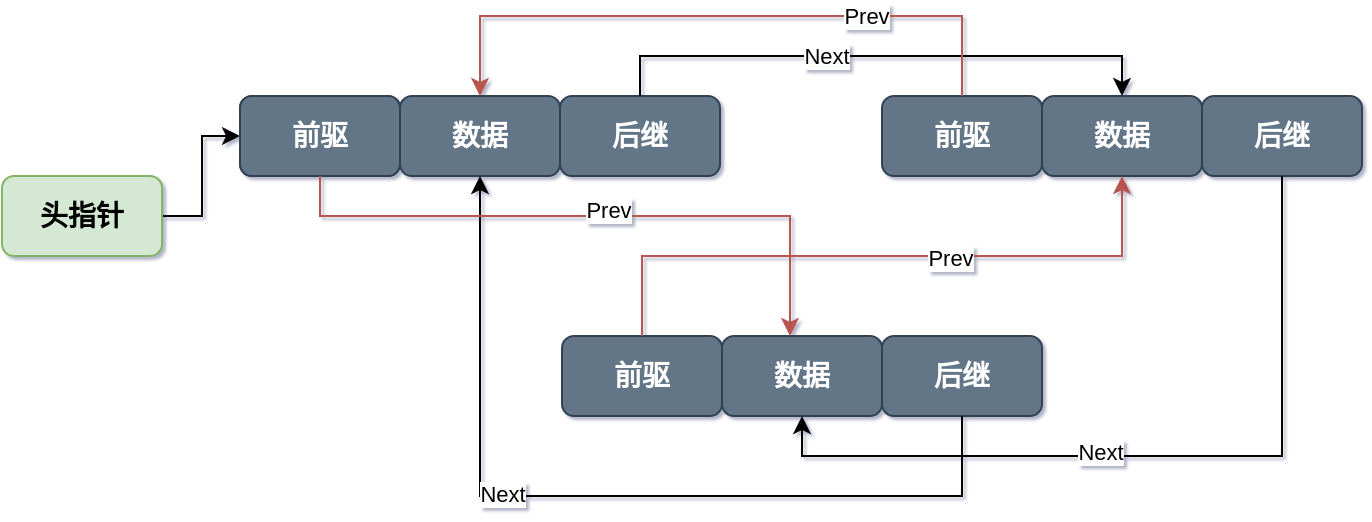 <mxfile version="14.4.8" type="github">
  <diagram id="IPUmBDAsLNvW5vg5e5uW" name="第 1 页">
    <mxGraphModel dx="1422" dy="706" grid="0" gridSize="10" guides="1" tooltips="1" connect="1" arrows="1" fold="1" page="1" pageScale="1" pageWidth="827" pageHeight="1169" math="0" shadow="1">
      <root>
        <mxCell id="0" />
        <mxCell id="1" parent="0" />
        <mxCell id="AC3FZroCjYtWYzpucI6C-62" style="edgeStyle=orthogonalEdgeStyle;rounded=0;orthogonalLoop=1;jettySize=auto;html=1;exitX=1;exitY=0.5;exitDx=0;exitDy=0;entryX=0;entryY=0.5;entryDx=0;entryDy=0;" edge="1" parent="1" source="AC3FZroCjYtWYzpucI6C-19" target="AC3FZroCjYtWYzpucI6C-24">
          <mxGeometry relative="1" as="geometry" />
        </mxCell>
        <mxCell id="AC3FZroCjYtWYzpucI6C-19" value="&lt;font style=&quot;font-size: 14px&quot;&gt;&lt;b&gt;头指针&lt;/b&gt;&lt;/font&gt;" style="rounded=1;whiteSpace=wrap;html=1;fillColor=#d5e8d4;strokeColor=#82b366;" vertex="1" parent="1">
          <mxGeometry x="40" y="200" width="80" height="40" as="geometry" />
        </mxCell>
        <mxCell id="AC3FZroCjYtWYzpucI6C-20" value="&lt;font style=&quot;font-size: 14px&quot;&gt;&lt;b&gt;前驱&lt;/b&gt;&lt;/font&gt;" style="rounded=1;whiteSpace=wrap;html=1;fillColor=#647687;strokeColor=#314354;fontColor=#ffffff;" vertex="1" parent="1">
          <mxGeometry x="159" y="160" width="80" height="40" as="geometry" />
        </mxCell>
        <mxCell id="AC3FZroCjYtWYzpucI6C-40" value="" style="group" vertex="1" connectable="0" parent="1">
          <mxGeometry x="159" y="160" width="240" height="40" as="geometry" />
        </mxCell>
        <mxCell id="AC3FZroCjYtWYzpucI6C-21" value="&lt;font style=&quot;font-size: 14px&quot;&gt;&lt;b&gt;数据&lt;/b&gt;&lt;/font&gt;" style="rounded=1;whiteSpace=wrap;html=1;fillColor=#647687;strokeColor=#314354;fontColor=#ffffff;" vertex="1" parent="AC3FZroCjYtWYzpucI6C-40">
          <mxGeometry x="80" width="80" height="40" as="geometry" />
        </mxCell>
        <mxCell id="AC3FZroCjYtWYzpucI6C-23" value="&lt;font style=&quot;font-size: 14px&quot;&gt;&lt;b&gt;后继&lt;/b&gt;&lt;/font&gt;" style="rounded=1;whiteSpace=wrap;html=1;fillColor=#647687;strokeColor=#314354;fontColor=#ffffff;" vertex="1" parent="AC3FZroCjYtWYzpucI6C-40">
          <mxGeometry x="160" width="80" height="40" as="geometry" />
        </mxCell>
        <mxCell id="AC3FZroCjYtWYzpucI6C-24" value="&lt;font style=&quot;font-size: 14px&quot;&gt;&lt;b&gt;前驱&lt;/b&gt;&lt;/font&gt;" style="rounded=1;whiteSpace=wrap;html=1;fillColor=#647687;strokeColor=#314354;fontColor=#ffffff;" vertex="1" parent="AC3FZroCjYtWYzpucI6C-40">
          <mxGeometry width="80" height="40" as="geometry" />
        </mxCell>
        <mxCell id="AC3FZroCjYtWYzpucI6C-41" value="" style="group" vertex="1" connectable="0" parent="1">
          <mxGeometry x="480" y="160" width="240" height="40" as="geometry" />
        </mxCell>
        <mxCell id="AC3FZroCjYtWYzpucI6C-42" value="&lt;font style=&quot;font-size: 14px&quot;&gt;&lt;b&gt;数据&lt;/b&gt;&lt;/font&gt;" style="rounded=1;whiteSpace=wrap;html=1;fillColor=#647687;strokeColor=#314354;fontColor=#ffffff;" vertex="1" parent="AC3FZroCjYtWYzpucI6C-41">
          <mxGeometry x="80" width="80" height="40" as="geometry" />
        </mxCell>
        <mxCell id="AC3FZroCjYtWYzpucI6C-43" value="&lt;font style=&quot;font-size: 14px&quot;&gt;&lt;b&gt;后继&lt;/b&gt;&lt;/font&gt;" style="rounded=1;whiteSpace=wrap;html=1;fillColor=#647687;strokeColor=#314354;fontColor=#ffffff;" vertex="1" parent="AC3FZroCjYtWYzpucI6C-41">
          <mxGeometry x="160" width="80" height="40" as="geometry" />
        </mxCell>
        <mxCell id="AC3FZroCjYtWYzpucI6C-44" value="&lt;font style=&quot;font-size: 14px&quot;&gt;&lt;b&gt;前驱&lt;/b&gt;&lt;/font&gt;" style="rounded=1;whiteSpace=wrap;html=1;fillColor=#647687;strokeColor=#314354;fontColor=#ffffff;" vertex="1" parent="AC3FZroCjYtWYzpucI6C-41">
          <mxGeometry width="80" height="40" as="geometry" />
        </mxCell>
        <mxCell id="AC3FZroCjYtWYzpucI6C-45" value="" style="group" vertex="1" connectable="0" parent="1">
          <mxGeometry x="320" y="280" width="240" height="40" as="geometry" />
        </mxCell>
        <mxCell id="AC3FZroCjYtWYzpucI6C-46" value="&lt;font style=&quot;font-size: 14px&quot;&gt;&lt;b&gt;数据&lt;/b&gt;&lt;/font&gt;" style="rounded=1;whiteSpace=wrap;html=1;fillColor=#647687;strokeColor=#314354;fontColor=#ffffff;" vertex="1" parent="AC3FZroCjYtWYzpucI6C-45">
          <mxGeometry x="80" width="80" height="40" as="geometry" />
        </mxCell>
        <mxCell id="AC3FZroCjYtWYzpucI6C-47" value="&lt;font style=&quot;font-size: 14px&quot;&gt;&lt;b&gt;后继&lt;/b&gt;&lt;/font&gt;" style="rounded=1;whiteSpace=wrap;html=1;fillColor=#647687;strokeColor=#314354;fontColor=#ffffff;" vertex="1" parent="AC3FZroCjYtWYzpucI6C-45">
          <mxGeometry x="160" width="80" height="40" as="geometry" />
        </mxCell>
        <mxCell id="AC3FZroCjYtWYzpucI6C-48" value="&lt;font style=&quot;font-size: 14px&quot;&gt;&lt;b&gt;前驱&lt;/b&gt;&lt;/font&gt;" style="rounded=1;whiteSpace=wrap;html=1;fillColor=#647687;strokeColor=#314354;fontColor=#ffffff;" vertex="1" parent="AC3FZroCjYtWYzpucI6C-45">
          <mxGeometry width="80" height="40" as="geometry" />
        </mxCell>
        <mxCell id="AC3FZroCjYtWYzpucI6C-49" style="edgeStyle=orthogonalEdgeStyle;rounded=0;orthogonalLoop=1;jettySize=auto;html=1;exitX=0.5;exitY=0;exitDx=0;exitDy=0;entryX=0.5;entryY=0;entryDx=0;entryDy=0;" edge="1" parent="1" source="AC3FZroCjYtWYzpucI6C-23" target="AC3FZroCjYtWYzpucI6C-42">
          <mxGeometry relative="1" as="geometry" />
        </mxCell>
        <mxCell id="AC3FZroCjYtWYzpucI6C-56" value="Next" style="edgeLabel;html=1;align=center;verticalAlign=middle;resizable=0;points=[];" vertex="1" connectable="0" parent="AC3FZroCjYtWYzpucI6C-49">
          <mxGeometry x="-0.196" relative="1" as="geometry">
            <mxPoint as="offset" />
          </mxGeometry>
        </mxCell>
        <mxCell id="AC3FZroCjYtWYzpucI6C-50" style="edgeStyle=orthogonalEdgeStyle;rounded=0;orthogonalLoop=1;jettySize=auto;html=1;exitX=0.5;exitY=1;exitDx=0;exitDy=0;entryX=0.5;entryY=1;entryDx=0;entryDy=0;" edge="1" parent="1" source="AC3FZroCjYtWYzpucI6C-43" target="AC3FZroCjYtWYzpucI6C-46">
          <mxGeometry relative="1" as="geometry" />
        </mxCell>
        <mxCell id="AC3FZroCjYtWYzpucI6C-57" value="Next" style="edgeLabel;html=1;align=center;verticalAlign=middle;resizable=0;points=[];" vertex="1" connectable="0" parent="AC3FZroCjYtWYzpucI6C-50">
          <mxGeometry x="0.155" y="-2" relative="1" as="geometry">
            <mxPoint as="offset" />
          </mxGeometry>
        </mxCell>
        <mxCell id="AC3FZroCjYtWYzpucI6C-51" style="edgeStyle=orthogonalEdgeStyle;rounded=0;orthogonalLoop=1;jettySize=auto;html=1;exitX=0.5;exitY=0;exitDx=0;exitDy=0;entryX=0.5;entryY=1;entryDx=0;entryDy=0;fillColor=#f8cecc;strokeColor=#b85450;" edge="1" parent="1" source="AC3FZroCjYtWYzpucI6C-48" target="AC3FZroCjYtWYzpucI6C-42">
          <mxGeometry relative="1" as="geometry" />
        </mxCell>
        <mxCell id="AC3FZroCjYtWYzpucI6C-61" value="Prev" style="edgeLabel;html=1;align=center;verticalAlign=middle;resizable=0;points=[];" vertex="1" connectable="0" parent="AC3FZroCjYtWYzpucI6C-51">
          <mxGeometry x="0.212" y="-1" relative="1" as="geometry">
            <mxPoint as="offset" />
          </mxGeometry>
        </mxCell>
        <mxCell id="AC3FZroCjYtWYzpucI6C-52" style="edgeStyle=orthogonalEdgeStyle;rounded=0;orthogonalLoop=1;jettySize=auto;html=1;exitX=0.5;exitY=0;exitDx=0;exitDy=0;entryX=0.5;entryY=0;entryDx=0;entryDy=0;fillColor=#f8cecc;strokeColor=#b85450;" edge="1" parent="1" source="AC3FZroCjYtWYzpucI6C-44" target="AC3FZroCjYtWYzpucI6C-21">
          <mxGeometry relative="1" as="geometry">
            <Array as="points">
              <mxPoint x="520" y="120" />
              <mxPoint x="279" y="120" />
            </Array>
          </mxGeometry>
        </mxCell>
        <mxCell id="AC3FZroCjYtWYzpucI6C-60" value="Prev" style="edgeLabel;html=1;align=center;verticalAlign=middle;resizable=0;points=[];" vertex="1" connectable="0" parent="AC3FZroCjYtWYzpucI6C-52">
          <mxGeometry x="-0.452" relative="1" as="geometry">
            <mxPoint as="offset" />
          </mxGeometry>
        </mxCell>
        <mxCell id="AC3FZroCjYtWYzpucI6C-54" style="edgeStyle=orthogonalEdgeStyle;rounded=0;orthogonalLoop=1;jettySize=auto;html=1;exitX=0.5;exitY=1;exitDx=0;exitDy=0;" edge="1" parent="1" source="AC3FZroCjYtWYzpucI6C-47" target="AC3FZroCjYtWYzpucI6C-21">
          <mxGeometry relative="1" as="geometry">
            <Array as="points">
              <mxPoint x="520" y="360" />
              <mxPoint x="279" y="360" />
            </Array>
          </mxGeometry>
        </mxCell>
        <mxCell id="AC3FZroCjYtWYzpucI6C-58" value="Next" style="edgeLabel;html=1;align=center;verticalAlign=middle;resizable=0;points=[];" vertex="1" connectable="0" parent="AC3FZroCjYtWYzpucI6C-54">
          <mxGeometry x="0.225" y="-1" relative="1" as="geometry">
            <mxPoint as="offset" />
          </mxGeometry>
        </mxCell>
        <mxCell id="AC3FZroCjYtWYzpucI6C-55" style="edgeStyle=orthogonalEdgeStyle;rounded=0;orthogonalLoop=1;jettySize=auto;html=1;exitX=0.5;exitY=1;exitDx=0;exitDy=0;entryX=0.425;entryY=0;entryDx=0;entryDy=0;entryPerimeter=0;fillColor=#f8cecc;strokeColor=#b85450;" edge="1" parent="1" source="AC3FZroCjYtWYzpucI6C-24" target="AC3FZroCjYtWYzpucI6C-46">
          <mxGeometry relative="1" as="geometry">
            <Array as="points">
              <mxPoint x="199" y="220" />
              <mxPoint x="434" y="220" />
            </Array>
          </mxGeometry>
        </mxCell>
        <mxCell id="AC3FZroCjYtWYzpucI6C-59" value="Prev" style="edgeLabel;html=1;align=center;verticalAlign=middle;resizable=0;points=[];" vertex="1" connectable="0" parent="AC3FZroCjYtWYzpucI6C-55">
          <mxGeometry x="0.041" y="3" relative="1" as="geometry">
            <mxPoint as="offset" />
          </mxGeometry>
        </mxCell>
      </root>
    </mxGraphModel>
  </diagram>
</mxfile>
